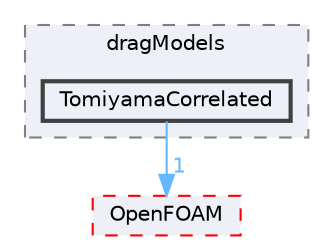 digraph "src/phaseSystemModels/twoPhaseEuler/twoPhaseSystem/interfacialModels/dragModels/TomiyamaCorrelated"
{
 // LATEX_PDF_SIZE
  bgcolor="transparent";
  edge [fontname=Helvetica,fontsize=10,labelfontname=Helvetica,labelfontsize=10];
  node [fontname=Helvetica,fontsize=10,shape=box,height=0.2,width=0.4];
  compound=true
  subgraph clusterdir_b837bcfd13fa7ab2eb36015b2b5fd0b5 {
    graph [ bgcolor="#edf0f7", pencolor="grey50", label="dragModels", fontname=Helvetica,fontsize=10 style="filled,dashed", URL="dir_b837bcfd13fa7ab2eb36015b2b5fd0b5.html",tooltip=""]
  dir_ba6a343499df9224c276ecd166af1883 [label="TomiyamaCorrelated", fillcolor="#edf0f7", color="grey25", style="filled,bold", URL="dir_ba6a343499df9224c276ecd166af1883.html",tooltip=""];
  }
  dir_c5473ff19b20e6ec4dfe5c310b3778a8 [label="OpenFOAM", fillcolor="#edf0f7", color="red", style="filled,dashed", URL="dir_c5473ff19b20e6ec4dfe5c310b3778a8.html",tooltip=""];
  dir_ba6a343499df9224c276ecd166af1883->dir_c5473ff19b20e6ec4dfe5c310b3778a8 [headlabel="1", labeldistance=1.5 headhref="dir_004059_002695.html" href="dir_004059_002695.html" color="steelblue1" fontcolor="steelblue1"];
}
